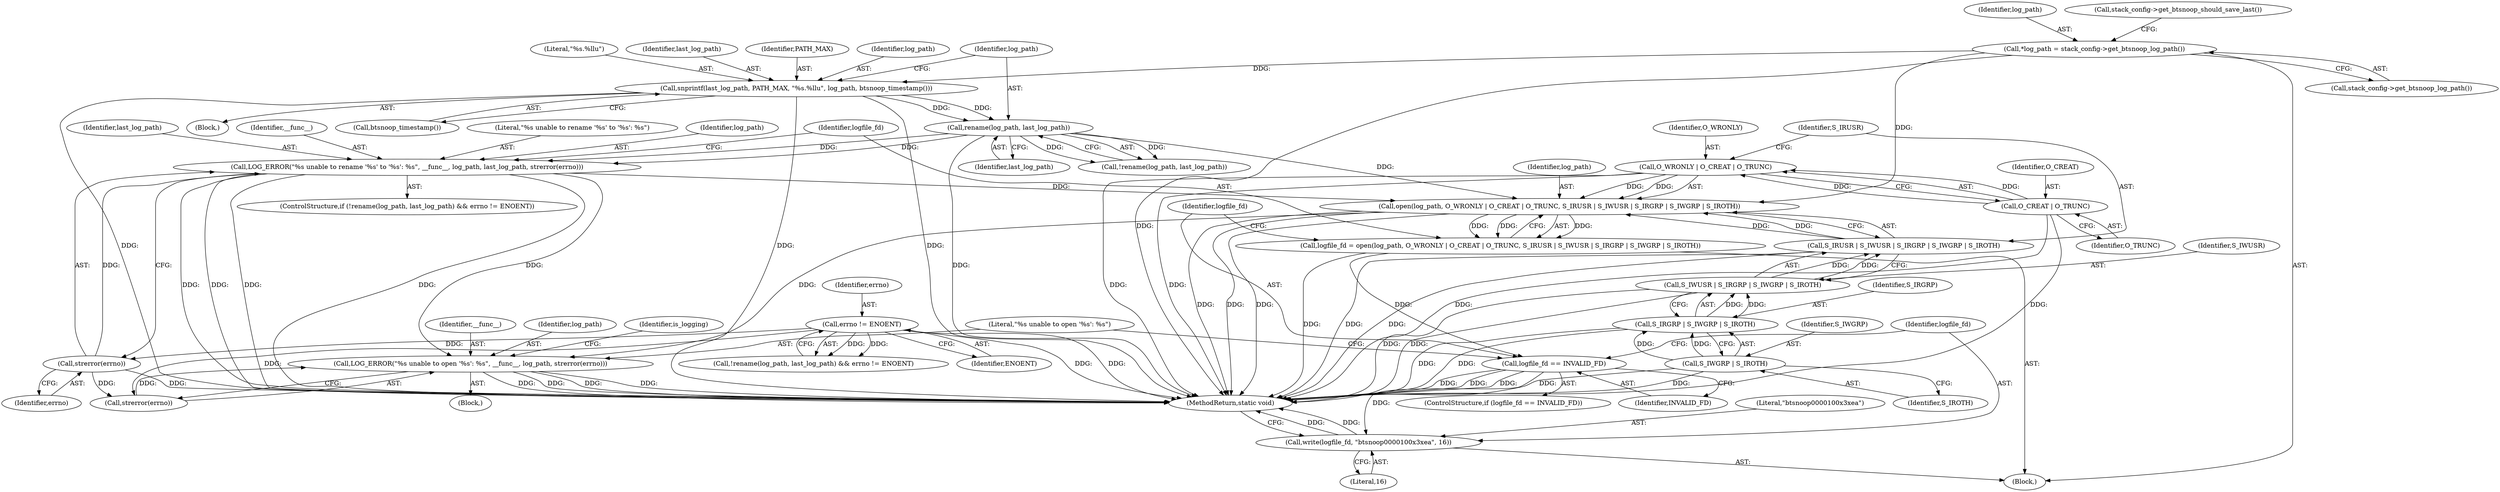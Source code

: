digraph "0_Android_472271b153c5dc53c28beac55480a8d8434b2d5c_50@API" {
"1000154" [label="(Call,open(log_path, O_WRONLY | O_CREAT | O_TRUNC, S_IRUSR | S_IWUSR | S_IRGRP | S_IWGRP | S_IROTH))"];
"1000139" [label="(Call,rename(log_path, last_log_path))"];
"1000130" [label="(Call,snprintf(last_log_path, PATH_MAX, \"%s.%llu\", log_path, btsnoop_timestamp()))"];
"1000123" [label="(Call,*log_path = stack_config->get_btsnoop_log_path())"];
"1000145" [label="(Call,LOG_ERROR(\"%s unable to rename '%s' to '%s': %s\", __func__, log_path, last_log_path, strerror(errno)))"];
"1000150" [label="(Call,strerror(errno))"];
"1000142" [label="(Call,errno != ENOENT)"];
"1000156" [label="(Call,O_WRONLY | O_CREAT | O_TRUNC)"];
"1000158" [label="(Call,O_CREAT | O_TRUNC)"];
"1000161" [label="(Call,S_IRUSR | S_IWUSR | S_IRGRP | S_IWGRP | S_IROTH)"];
"1000163" [label="(Call,S_IWUSR | S_IRGRP | S_IWGRP | S_IROTH)"];
"1000165" [label="(Call,S_IRGRP | S_IWGRP | S_IROTH)"];
"1000167" [label="(Call,S_IWGRP | S_IROTH)"];
"1000152" [label="(Call,logfile_fd = open(log_path, O_WRONLY | O_CREAT | O_TRUNC, S_IRUSR | S_IWUSR | S_IRGRP | S_IWGRP | S_IROTH))"];
"1000171" [label="(Call,logfile_fd == INVALID_FD)"];
"1000185" [label="(Call,write(logfile_fd, \"btsnoop\0\0\0\0\1\0\0\x3\xea\", 16))"];
"1000175" [label="(Call,LOG_ERROR(\"%s unable to open '%s': %s\", __func__, log_path, strerror(errno)))"];
"1000142" [label="(Call,errno != ENOENT)"];
"1000175" [label="(Call,LOG_ERROR(\"%s unable to open '%s': %s\", __func__, log_path, strerror(errno)))"];
"1000139" [label="(Call,rename(log_path, last_log_path))"];
"1000130" [label="(Call,snprintf(last_log_path, PATH_MAX, \"%s.%llu\", log_path, btsnoop_timestamp()))"];
"1000149" [label="(Identifier,last_log_path)"];
"1000161" [label="(Call,S_IRUSR | S_IWUSR | S_IRGRP | S_IWGRP | S_IROTH)"];
"1000158" [label="(Call,O_CREAT | O_TRUNC)"];
"1000170" [label="(ControlStructure,if (logfile_fd == INVALID_FD))"];
"1000165" [label="(Call,S_IRGRP | S_IWGRP | S_IROTH)"];
"1000163" [label="(Call,S_IWUSR | S_IRGRP | S_IWGRP | S_IROTH)"];
"1000169" [label="(Identifier,S_IROTH)"];
"1000160" [label="(Identifier,O_TRUNC)"];
"1000159" [label="(Identifier,O_CREAT)"];
"1000162" [label="(Identifier,S_IRUSR)"];
"1000172" [label="(Identifier,logfile_fd)"];
"1000120" [label="(Block,)"];
"1000132" [label="(Identifier,PATH_MAX)"];
"1000125" [label="(Call,stack_config->get_btsnoop_log_path())"];
"1000156" [label="(Call,O_WRONLY | O_CREAT | O_TRUNC)"];
"1000201" [label="(MethodReturn,static void)"];
"1000167" [label="(Call,S_IWGRP | S_IROTH)"];
"1000148" [label="(Identifier,log_path)"];
"1000143" [label="(Identifier,errno)"];
"1000157" [label="(Identifier,O_WRONLY)"];
"1000134" [label="(Identifier,log_path)"];
"1000171" [label="(Call,logfile_fd == INVALID_FD)"];
"1000155" [label="(Identifier,log_path)"];
"1000173" [label="(Identifier,INVALID_FD)"];
"1000144" [label="(Identifier,ENOENT)"];
"1000153" [label="(Identifier,logfile_fd)"];
"1000147" [label="(Identifier,__func__)"];
"1000186" [label="(Identifier,logfile_fd)"];
"1000141" [label="(Identifier,last_log_path)"];
"1000176" [label="(Literal,\"%s unable to open '%s': %s\")"];
"1000185" [label="(Call,write(logfile_fd, \"btsnoop\0\0\0\0\1\0\0\x3\xea\", 16))"];
"1000150" [label="(Call,strerror(errno))"];
"1000174" [label="(Block,)"];
"1000135" [label="(Call,btsnoop_timestamp())"];
"1000166" [label="(Identifier,S_IRGRP)"];
"1000123" [label="(Call,*log_path = stack_config->get_btsnoop_log_path())"];
"1000128" [label="(Block,)"];
"1000124" [label="(Identifier,log_path)"];
"1000136" [label="(ControlStructure,if (!rename(log_path, last_log_path) && errno != ENOENT))"];
"1000168" [label="(Identifier,S_IWGRP)"];
"1000133" [label="(Literal,\"%s.%llu\")"];
"1000187" [label="(Literal,\"btsnoop\0\0\0\0\1\0\0\x3\xea\")"];
"1000188" [label="(Literal,16)"];
"1000152" [label="(Call,logfile_fd = open(log_path, O_WRONLY | O_CREAT | O_TRUNC, S_IRUSR | S_IWUSR | S_IRGRP | S_IWGRP | S_IROTH))"];
"1000177" [label="(Identifier,__func__)"];
"1000178" [label="(Identifier,log_path)"];
"1000138" [label="(Call,!rename(log_path, last_log_path))"];
"1000127" [label="(Call,stack_config->get_btsnoop_should_save_last())"];
"1000164" [label="(Identifier,S_IWUSR)"];
"1000131" [label="(Identifier,last_log_path)"];
"1000182" [label="(Identifier,is_logging)"];
"1000179" [label="(Call,strerror(errno))"];
"1000137" [label="(Call,!rename(log_path, last_log_path) && errno != ENOENT)"];
"1000146" [label="(Literal,\"%s unable to rename '%s' to '%s': %s\")"];
"1000140" [label="(Identifier,log_path)"];
"1000154" [label="(Call,open(log_path, O_WRONLY | O_CREAT | O_TRUNC, S_IRUSR | S_IWUSR | S_IRGRP | S_IWGRP | S_IROTH))"];
"1000145" [label="(Call,LOG_ERROR(\"%s unable to rename '%s' to '%s': %s\", __func__, log_path, last_log_path, strerror(errno)))"];
"1000151" [label="(Identifier,errno)"];
"1000154" -> "1000152"  [label="AST: "];
"1000154" -> "1000161"  [label="CFG: "];
"1000155" -> "1000154"  [label="AST: "];
"1000156" -> "1000154"  [label="AST: "];
"1000161" -> "1000154"  [label="AST: "];
"1000152" -> "1000154"  [label="CFG: "];
"1000154" -> "1000201"  [label="DDG: "];
"1000154" -> "1000201"  [label="DDG: "];
"1000154" -> "1000201"  [label="DDG: "];
"1000154" -> "1000152"  [label="DDG: "];
"1000154" -> "1000152"  [label="DDG: "];
"1000154" -> "1000152"  [label="DDG: "];
"1000139" -> "1000154"  [label="DDG: "];
"1000145" -> "1000154"  [label="DDG: "];
"1000123" -> "1000154"  [label="DDG: "];
"1000156" -> "1000154"  [label="DDG: "];
"1000156" -> "1000154"  [label="DDG: "];
"1000161" -> "1000154"  [label="DDG: "];
"1000161" -> "1000154"  [label="DDG: "];
"1000154" -> "1000175"  [label="DDG: "];
"1000139" -> "1000138"  [label="AST: "];
"1000139" -> "1000141"  [label="CFG: "];
"1000140" -> "1000139"  [label="AST: "];
"1000141" -> "1000139"  [label="AST: "];
"1000138" -> "1000139"  [label="CFG: "];
"1000139" -> "1000201"  [label="DDG: "];
"1000139" -> "1000138"  [label="DDG: "];
"1000139" -> "1000138"  [label="DDG: "];
"1000130" -> "1000139"  [label="DDG: "];
"1000130" -> "1000139"  [label="DDG: "];
"1000139" -> "1000145"  [label="DDG: "];
"1000139" -> "1000145"  [label="DDG: "];
"1000130" -> "1000128"  [label="AST: "];
"1000130" -> "1000135"  [label="CFG: "];
"1000131" -> "1000130"  [label="AST: "];
"1000132" -> "1000130"  [label="AST: "];
"1000133" -> "1000130"  [label="AST: "];
"1000134" -> "1000130"  [label="AST: "];
"1000135" -> "1000130"  [label="AST: "];
"1000140" -> "1000130"  [label="CFG: "];
"1000130" -> "1000201"  [label="DDG: "];
"1000130" -> "1000201"  [label="DDG: "];
"1000130" -> "1000201"  [label="DDG: "];
"1000123" -> "1000130"  [label="DDG: "];
"1000123" -> "1000120"  [label="AST: "];
"1000123" -> "1000125"  [label="CFG: "];
"1000124" -> "1000123"  [label="AST: "];
"1000125" -> "1000123"  [label="AST: "];
"1000127" -> "1000123"  [label="CFG: "];
"1000123" -> "1000201"  [label="DDG: "];
"1000145" -> "1000136"  [label="AST: "];
"1000145" -> "1000150"  [label="CFG: "];
"1000146" -> "1000145"  [label="AST: "];
"1000147" -> "1000145"  [label="AST: "];
"1000148" -> "1000145"  [label="AST: "];
"1000149" -> "1000145"  [label="AST: "];
"1000150" -> "1000145"  [label="AST: "];
"1000153" -> "1000145"  [label="CFG: "];
"1000145" -> "1000201"  [label="DDG: "];
"1000145" -> "1000201"  [label="DDG: "];
"1000145" -> "1000201"  [label="DDG: "];
"1000145" -> "1000201"  [label="DDG: "];
"1000150" -> "1000145"  [label="DDG: "];
"1000145" -> "1000175"  [label="DDG: "];
"1000150" -> "1000151"  [label="CFG: "];
"1000151" -> "1000150"  [label="AST: "];
"1000150" -> "1000201"  [label="DDG: "];
"1000142" -> "1000150"  [label="DDG: "];
"1000150" -> "1000179"  [label="DDG: "];
"1000142" -> "1000137"  [label="AST: "];
"1000142" -> "1000144"  [label="CFG: "];
"1000143" -> "1000142"  [label="AST: "];
"1000144" -> "1000142"  [label="AST: "];
"1000137" -> "1000142"  [label="CFG: "];
"1000142" -> "1000201"  [label="DDG: "];
"1000142" -> "1000201"  [label="DDG: "];
"1000142" -> "1000137"  [label="DDG: "];
"1000142" -> "1000137"  [label="DDG: "];
"1000142" -> "1000179"  [label="DDG: "];
"1000156" -> "1000158"  [label="CFG: "];
"1000157" -> "1000156"  [label="AST: "];
"1000158" -> "1000156"  [label="AST: "];
"1000162" -> "1000156"  [label="CFG: "];
"1000156" -> "1000201"  [label="DDG: "];
"1000156" -> "1000201"  [label="DDG: "];
"1000158" -> "1000156"  [label="DDG: "];
"1000158" -> "1000156"  [label="DDG: "];
"1000158" -> "1000160"  [label="CFG: "];
"1000159" -> "1000158"  [label="AST: "];
"1000160" -> "1000158"  [label="AST: "];
"1000158" -> "1000201"  [label="DDG: "];
"1000158" -> "1000201"  [label="DDG: "];
"1000161" -> "1000163"  [label="CFG: "];
"1000162" -> "1000161"  [label="AST: "];
"1000163" -> "1000161"  [label="AST: "];
"1000161" -> "1000201"  [label="DDG: "];
"1000161" -> "1000201"  [label="DDG: "];
"1000163" -> "1000161"  [label="DDG: "];
"1000163" -> "1000161"  [label="DDG: "];
"1000163" -> "1000165"  [label="CFG: "];
"1000164" -> "1000163"  [label="AST: "];
"1000165" -> "1000163"  [label="AST: "];
"1000163" -> "1000201"  [label="DDG: "];
"1000163" -> "1000201"  [label="DDG: "];
"1000165" -> "1000163"  [label="DDG: "];
"1000165" -> "1000163"  [label="DDG: "];
"1000165" -> "1000167"  [label="CFG: "];
"1000166" -> "1000165"  [label="AST: "];
"1000167" -> "1000165"  [label="AST: "];
"1000165" -> "1000201"  [label="DDG: "];
"1000165" -> "1000201"  [label="DDG: "];
"1000167" -> "1000165"  [label="DDG: "];
"1000167" -> "1000165"  [label="DDG: "];
"1000167" -> "1000169"  [label="CFG: "];
"1000168" -> "1000167"  [label="AST: "];
"1000169" -> "1000167"  [label="AST: "];
"1000167" -> "1000201"  [label="DDG: "];
"1000167" -> "1000201"  [label="DDG: "];
"1000152" -> "1000120"  [label="AST: "];
"1000153" -> "1000152"  [label="AST: "];
"1000172" -> "1000152"  [label="CFG: "];
"1000152" -> "1000201"  [label="DDG: "];
"1000152" -> "1000171"  [label="DDG: "];
"1000171" -> "1000170"  [label="AST: "];
"1000171" -> "1000173"  [label="CFG: "];
"1000172" -> "1000171"  [label="AST: "];
"1000173" -> "1000171"  [label="AST: "];
"1000176" -> "1000171"  [label="CFG: "];
"1000186" -> "1000171"  [label="CFG: "];
"1000171" -> "1000201"  [label="DDG: "];
"1000171" -> "1000201"  [label="DDG: "];
"1000171" -> "1000201"  [label="DDG: "];
"1000171" -> "1000185"  [label="DDG: "];
"1000185" -> "1000120"  [label="AST: "];
"1000185" -> "1000188"  [label="CFG: "];
"1000186" -> "1000185"  [label="AST: "];
"1000187" -> "1000185"  [label="AST: "];
"1000188" -> "1000185"  [label="AST: "];
"1000201" -> "1000185"  [label="CFG: "];
"1000185" -> "1000201"  [label="DDG: "];
"1000185" -> "1000201"  [label="DDG: "];
"1000175" -> "1000174"  [label="AST: "];
"1000175" -> "1000179"  [label="CFG: "];
"1000176" -> "1000175"  [label="AST: "];
"1000177" -> "1000175"  [label="AST: "];
"1000178" -> "1000175"  [label="AST: "];
"1000179" -> "1000175"  [label="AST: "];
"1000182" -> "1000175"  [label="CFG: "];
"1000175" -> "1000201"  [label="DDG: "];
"1000175" -> "1000201"  [label="DDG: "];
"1000175" -> "1000201"  [label="DDG: "];
"1000175" -> "1000201"  [label="DDG: "];
"1000179" -> "1000175"  [label="DDG: "];
}
